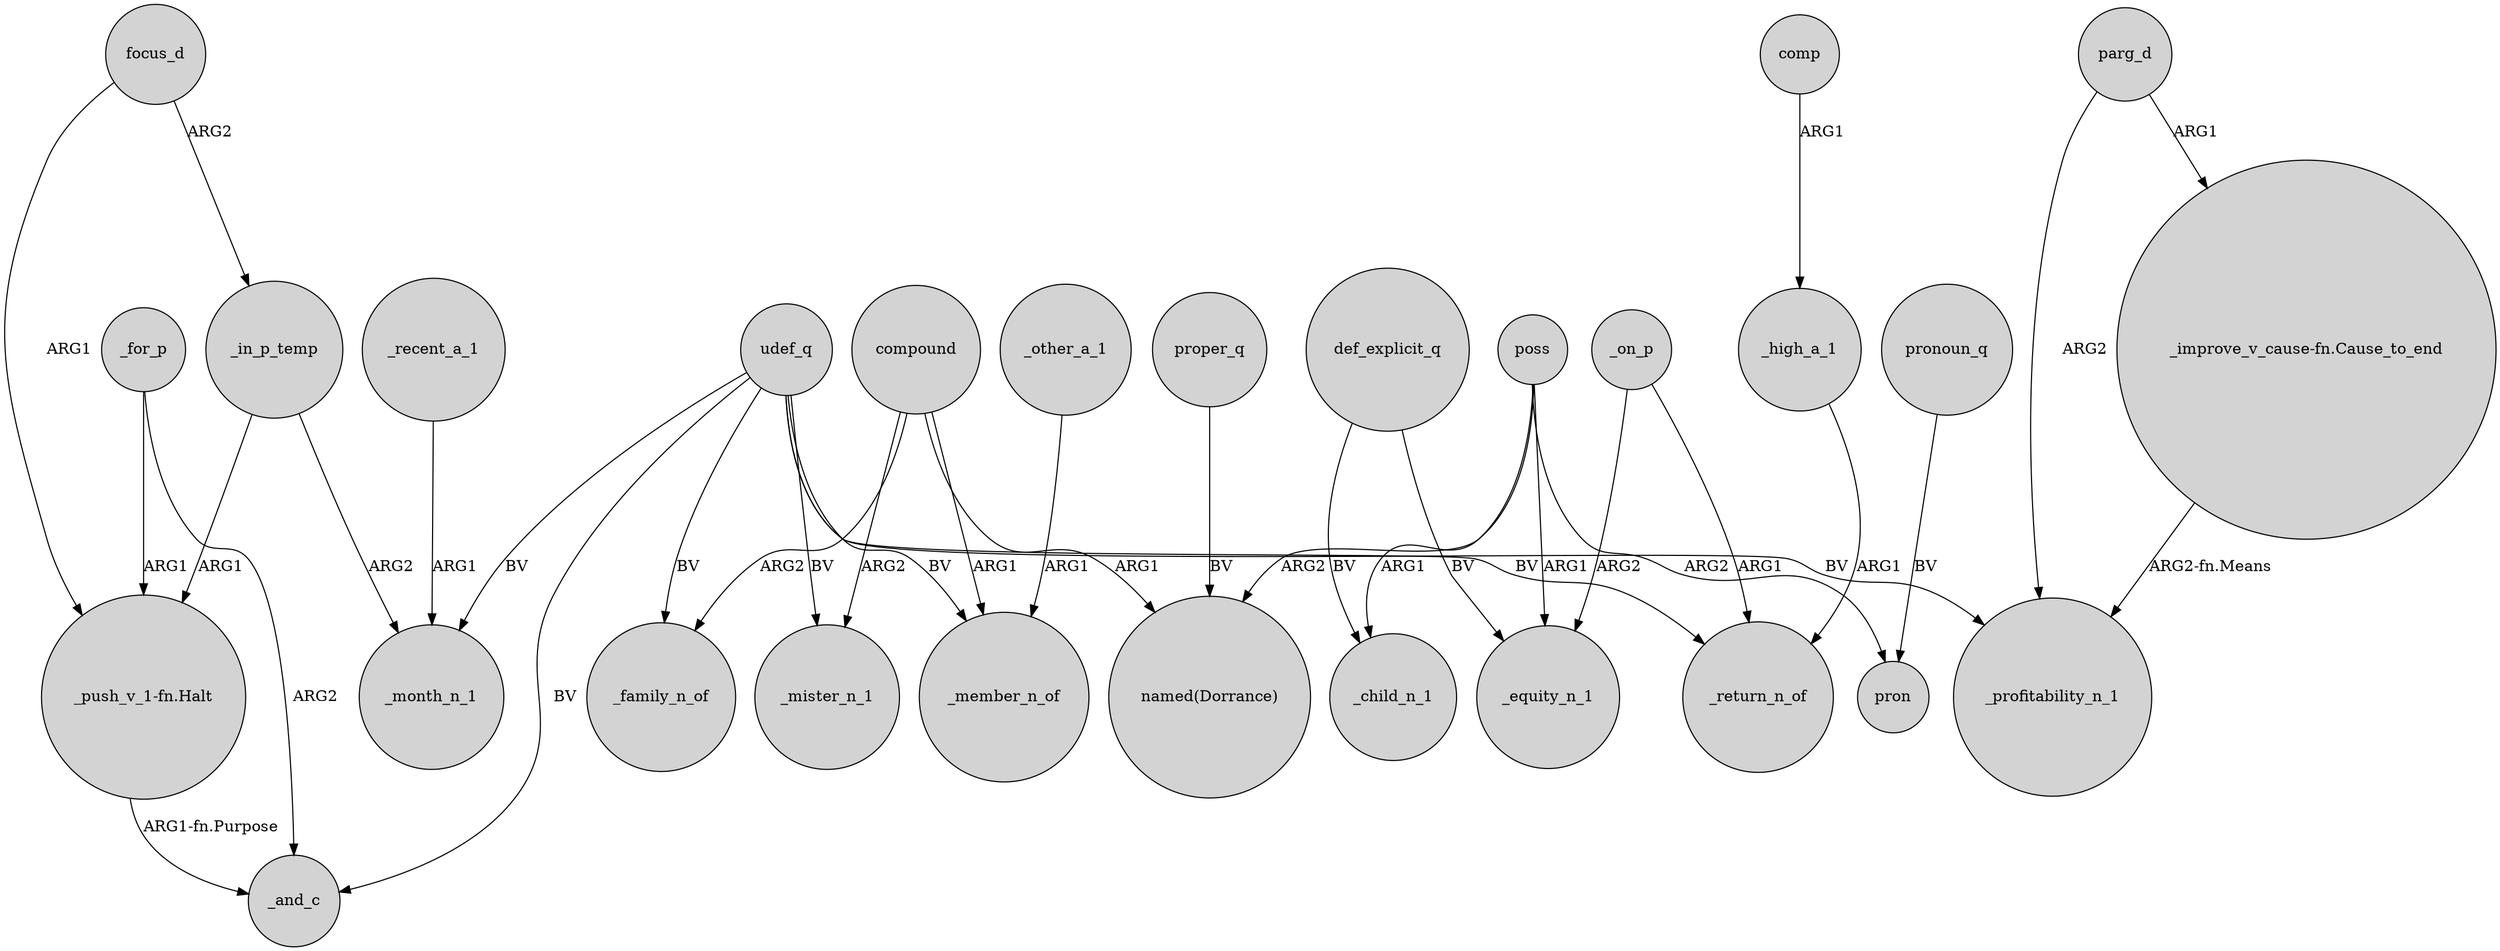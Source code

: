 digraph {
	node [shape=circle style=filled]
	udef_q -> _month_n_1 [label=BV]
	compound -> _mister_n_1 [label=ARG2]
	poss -> "named(Dorrance)" [label=ARG2]
	udef_q -> _member_n_of [label=BV]
	compound -> "named(Dorrance)" [label=ARG1]
	focus_d -> "_push_v_1-fn.Halt" [label=ARG1]
	def_explicit_q -> _equity_n_1 [label=BV]
	udef_q -> _family_n_of [label=BV]
	_for_p -> "_push_v_1-fn.Halt" [label=ARG1]
	_on_p -> _return_n_of [label=ARG1]
	udef_q -> _and_c [label=BV]
	udef_q -> _mister_n_1 [label=BV]
	pronoun_q -> pron [label=BV]
	compound -> _family_n_of [label=ARG2]
	parg_d -> "_improve_v_cause-fn.Cause_to_end" [label=ARG1]
	_recent_a_1 -> _month_n_1 [label=ARG1]
	poss -> pron [label=ARG2]
	_in_p_temp -> "_push_v_1-fn.Halt" [label=ARG1]
	_high_a_1 -> _return_n_of [label=ARG1]
	proper_q -> "named(Dorrance)" [label=BV]
	def_explicit_q -> _child_n_1 [label=BV]
	_in_p_temp -> _month_n_1 [label=ARG2]
	comp -> _high_a_1 [label=ARG1]
	udef_q -> _profitability_n_1 [label=BV]
	parg_d -> _profitability_n_1 [label=ARG2]
	compound -> _member_n_of [label=ARG1]
	udef_q -> _return_n_of [label=BV]
	_on_p -> _equity_n_1 [label=ARG2]
	poss -> _child_n_1 [label=ARG1]
	focus_d -> _in_p_temp [label=ARG2]
	_other_a_1 -> _member_n_of [label=ARG1]
	"_improve_v_cause-fn.Cause_to_end" -> _profitability_n_1 [label="ARG2-fn.Means"]
	poss -> _equity_n_1 [label=ARG1]
	"_push_v_1-fn.Halt" -> _and_c [label="ARG1-fn.Purpose"]
	_for_p -> _and_c [label=ARG2]
}
